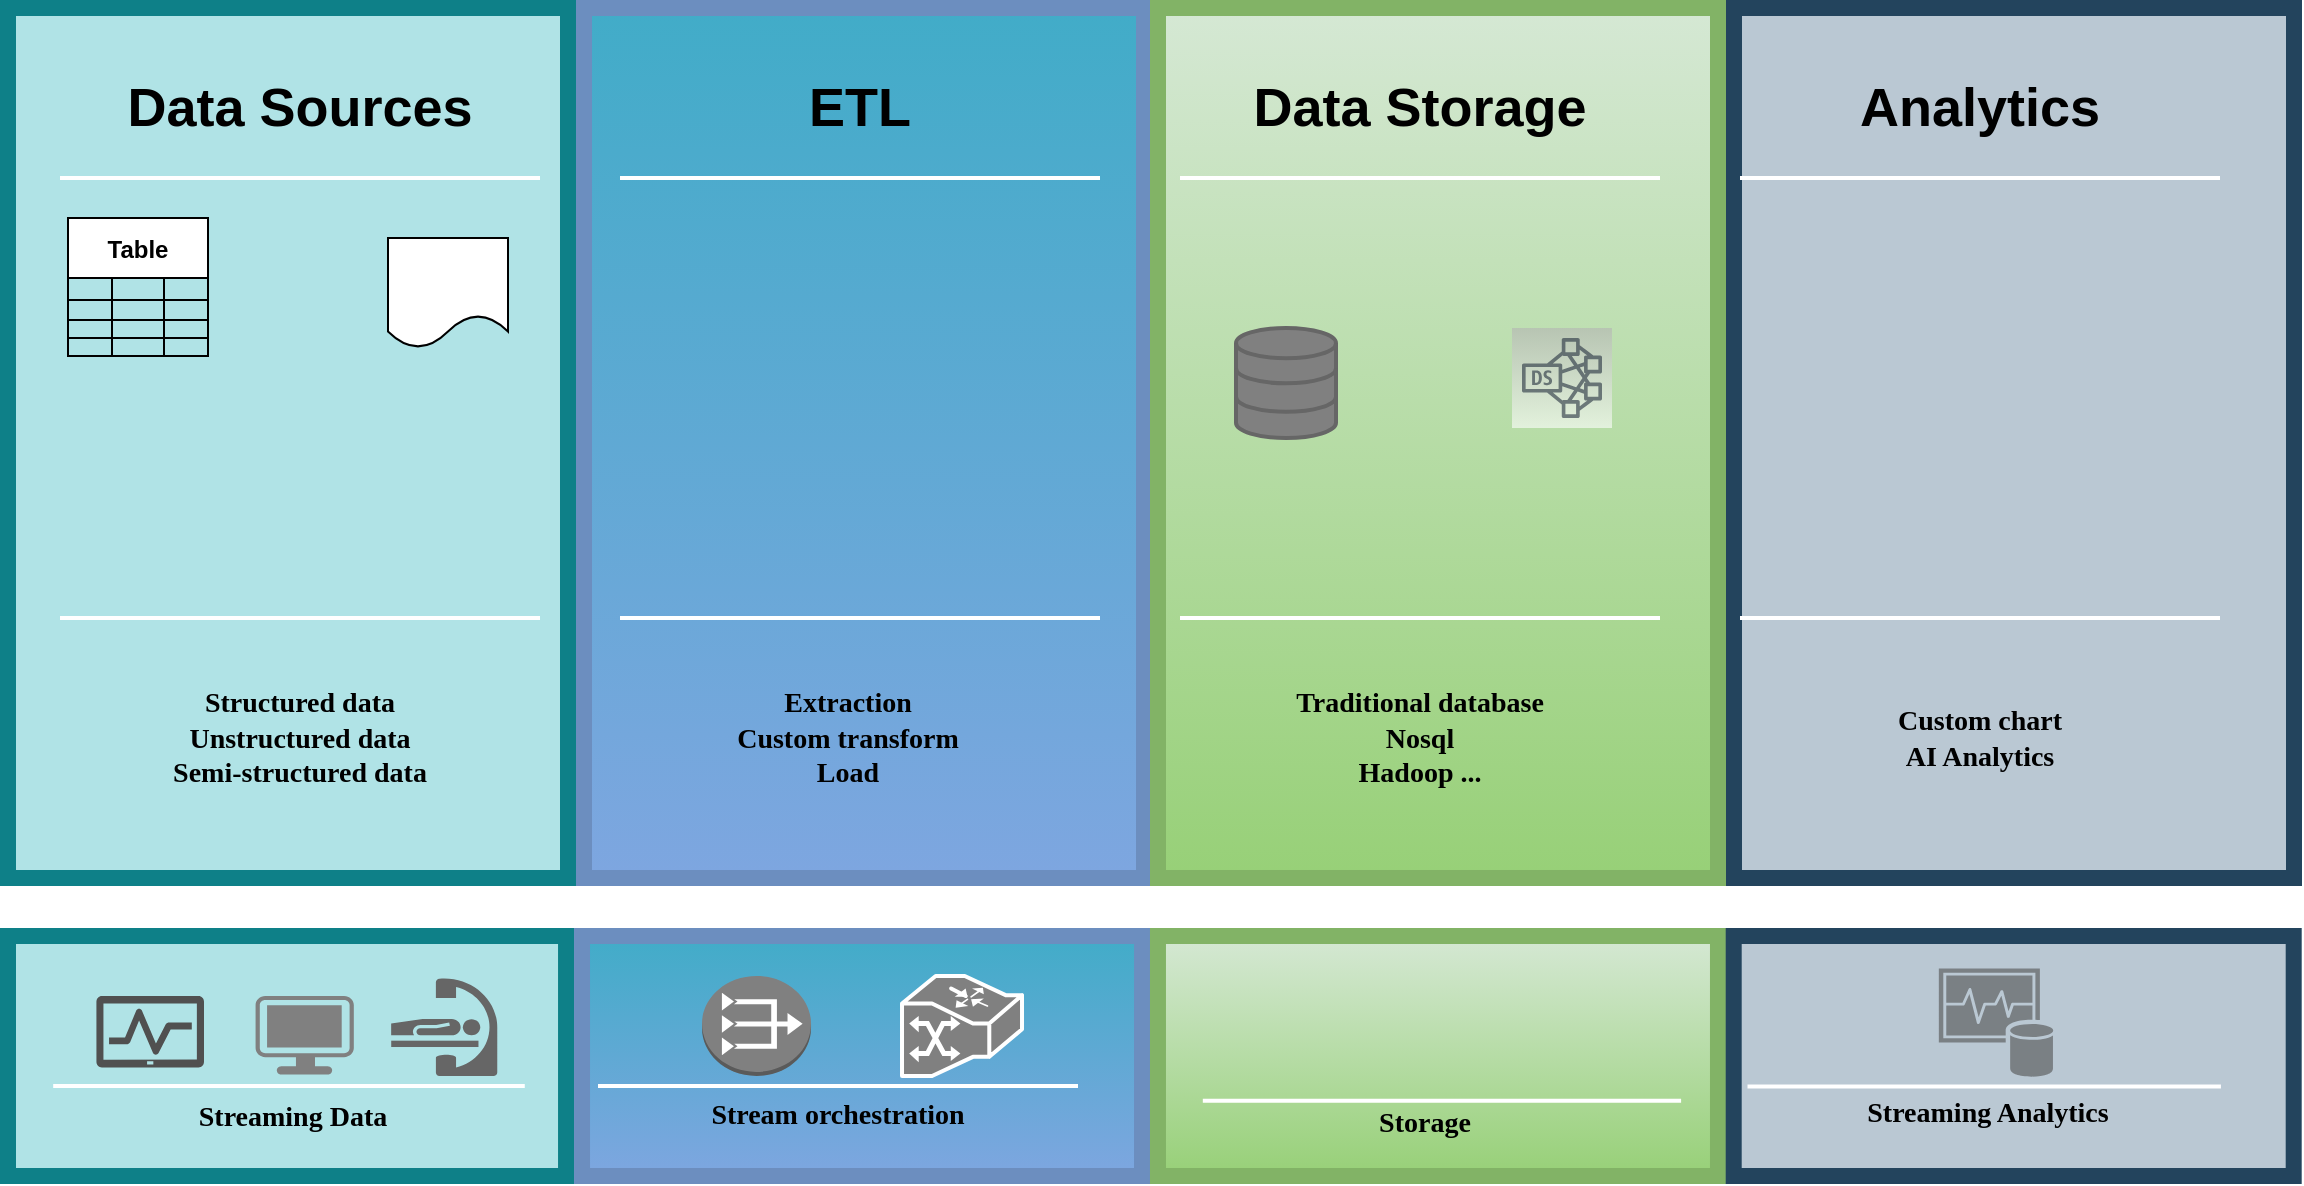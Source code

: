 <mxfile version="14.9.1" type="github">
  <diagram name="Page-1" id="12e1b939-464a-85fe-373e-61e167be1490">
    <mxGraphModel dx="1422" dy="752" grid="1" gridSize="10" guides="1" tooltips="1" connect="1" arrows="1" fold="1" page="1" pageScale="1.5" pageWidth="1169" pageHeight="826" background="none" math="0" shadow="0">
      <root>
        <mxCell id="0" />
        <mxCell id="1" parent="0" />
        <mxCell id="60da8b9f42644d3a-2" value="" style="whiteSpace=wrap;html=1;rounded=0;shadow=0;strokeWidth=8;fontSize=20;align=center;fillColor=#b0e3e6;strokeColor=#0e8088;" parent="1" vertex="1">
          <mxGeometry x="310" y="405" width="280" height="435" as="geometry" />
        </mxCell>
        <mxCell id="60da8b9f42644d3a-3" value="Data Sources" style="text;html=1;strokeColor=none;fillColor=none;align=center;verticalAlign=middle;whiteSpace=wrap;rounded=0;shadow=0;fontSize=27;fontColor=#000000;fontStyle=1" parent="1" vertex="1">
          <mxGeometry x="316" y="425" width="280" height="60" as="geometry" />
        </mxCell>
        <mxCell id="60da8b9f42644d3a-4" value="&lt;font face=&quot;Georgia&quot;&gt;&lt;b&gt;&lt;font color=&quot;#000000&quot;&gt;Structured data&lt;/font&gt;&lt;br&gt;&lt;/b&gt;&lt;/font&gt;&lt;div&gt;&lt;font face=&quot;Georgia&quot;&gt;&lt;b&gt;&lt;font color=&quot;#000000&quot;&gt;Unstructured data&lt;/font&gt; &lt;br&gt;&lt;/b&gt;&lt;/font&gt;&lt;/div&gt;&lt;div&gt;&lt;font face=&quot;Georgia&quot;&gt;&lt;b&gt;&lt;font color=&quot;#000000&quot;&gt;Semi-structured data&lt;/font&gt;&lt;/b&gt;&lt;/font&gt;&lt;/div&gt;" style="text;html=1;strokeColor=none;fillColor=none;align=center;verticalAlign=middle;whiteSpace=wrap;rounded=0;shadow=0;fontSize=14;fontColor=#FFFFFF;" parent="1" vertex="1">
          <mxGeometry x="316" y="725" width="280" height="90" as="geometry" />
        </mxCell>
        <mxCell id="60da8b9f42644d3a-6" value="" style="line;strokeWidth=2;html=1;rounded=0;shadow=0;fontSize=27;align=center;fillColor=none;strokeColor=#FFFFFF;" parent="1" vertex="1">
          <mxGeometry x="336" y="485" width="240" height="10" as="geometry" />
        </mxCell>
        <mxCell id="60da8b9f42644d3a-7" value="" style="line;strokeWidth=2;html=1;rounded=0;shadow=0;fontSize=27;align=center;fillColor=none;strokeColor=#FFFFFF;" parent="1" vertex="1">
          <mxGeometry x="336" y="705" width="240" height="10" as="geometry" />
        </mxCell>
        <mxCell id="60da8b9f42644d3a-17" value="" style="whiteSpace=wrap;html=1;rounded=0;shadow=0;strokeWidth=8;fontSize=20;align=center;fillColor=#41acc8;strokeColor=#6c8ebf;gradientColor=#7ea6e0;" parent="1" vertex="1">
          <mxGeometry x="598" y="405" width="280" height="435" as="geometry" />
        </mxCell>
        <mxCell id="60da8b9f42644d3a-18" value="ETL" style="text;html=1;strokeColor=none;fillColor=none;align=center;verticalAlign=middle;whiteSpace=wrap;rounded=0;shadow=0;fontSize=27;fontColor=#000000;fontStyle=1" parent="1" vertex="1">
          <mxGeometry x="596" y="425" width="280" height="60" as="geometry" />
        </mxCell>
        <mxCell id="60da8b9f42644d3a-20" value="" style="line;strokeWidth=2;html=1;rounded=0;shadow=0;fontSize=27;align=center;fillColor=none;strokeColor=#FFFFFF;" parent="1" vertex="1">
          <mxGeometry x="616" y="485" width="240" height="10" as="geometry" />
        </mxCell>
        <mxCell id="60da8b9f42644d3a-21" value="" style="line;strokeWidth=2;html=1;rounded=0;shadow=0;fontSize=27;align=center;fillColor=none;strokeColor=#FFFFFF;" parent="1" vertex="1">
          <mxGeometry x="616" y="705" width="240" height="10" as="geometry" />
        </mxCell>
        <mxCell id="60da8b9f42644d3a-24" value="" style="whiteSpace=wrap;html=1;rounded=0;shadow=0;strokeWidth=8;fontSize=20;align=center;fillColor=#d5e8d4;strokeColor=#82b366;gradientColor=#97d077;" parent="1" vertex="1">
          <mxGeometry x="885" y="405" width="280" height="435" as="geometry" />
        </mxCell>
        <mxCell id="60da8b9f42644d3a-25" value="Data Storage" style="text;html=1;strokeColor=none;fillColor=none;align=center;verticalAlign=middle;whiteSpace=wrap;rounded=0;shadow=0;fontSize=27;fontColor=#000000;fontStyle=1" parent="1" vertex="1">
          <mxGeometry x="876" y="425" width="280" height="60" as="geometry" />
        </mxCell>
        <mxCell id="60da8b9f42644d3a-27" value="" style="line;strokeWidth=2;html=1;rounded=0;shadow=0;fontSize=27;align=center;fillColor=none;strokeColor=#FFFFFF;" parent="1" vertex="1">
          <mxGeometry x="896" y="485" width="240" height="10" as="geometry" />
        </mxCell>
        <mxCell id="60da8b9f42644d3a-28" value="" style="line;strokeWidth=2;html=1;rounded=0;shadow=0;fontSize=27;align=center;fillColor=none;strokeColor=#FFFFFF;" parent="1" vertex="1">
          <mxGeometry x="896" y="705" width="240" height="10" as="geometry" />
        </mxCell>
        <mxCell id="60da8b9f42644d3a-31" value="" style="whiteSpace=wrap;html=1;rounded=0;shadow=0;strokeWidth=8;fontSize=20;align=center;fillColor=#bac8d3;strokeColor=#23445d;" parent="1" vertex="1">
          <mxGeometry x="1173" y="405" width="280" height="435" as="geometry" />
        </mxCell>
        <mxCell id="60da8b9f42644d3a-32" value="Analytics" style="text;html=1;strokeColor=none;fillColor=none;align=center;verticalAlign=middle;whiteSpace=wrap;rounded=0;shadow=0;fontSize=27;fontColor=#000000;fontStyle=1" parent="1" vertex="1">
          <mxGeometry x="1156" y="425" width="280" height="60" as="geometry" />
        </mxCell>
        <mxCell id="60da8b9f42644d3a-33" value="&lt;div&gt;&lt;font color=&quot;#000000&quot;&gt;&lt;b&gt;&lt;font face=&quot;Georgia&quot;&gt;Custom chart&lt;/font&gt;&lt;/b&gt;&lt;/font&gt;&lt;/div&gt;&lt;div&gt;&lt;b&gt;&lt;font face=&quot;Georgia&quot;&gt;&lt;font color=&quot;#000000&quot;&gt;AI Analytics&lt;/font&gt;&lt;br&gt;&lt;/font&gt;&lt;/b&gt;&lt;/div&gt;" style="text;html=1;strokeColor=none;fillColor=none;align=center;verticalAlign=middle;whiteSpace=wrap;rounded=0;shadow=0;fontSize=14;fontColor=#FFFFFF;" parent="1" vertex="1">
          <mxGeometry x="1156" y="725" width="280" height="90" as="geometry" />
        </mxCell>
        <mxCell id="60da8b9f42644d3a-34" value="" style="line;strokeWidth=2;html=1;rounded=0;shadow=0;fontSize=27;align=center;fillColor=none;strokeColor=#FFFFFF;" parent="1" vertex="1">
          <mxGeometry x="1176" y="485" width="240" height="10" as="geometry" />
        </mxCell>
        <mxCell id="60da8b9f42644d3a-35" value="" style="line;strokeWidth=2;html=1;rounded=0;shadow=0;fontSize=27;align=center;fillColor=none;strokeColor=#FFFFFF;" parent="1" vertex="1">
          <mxGeometry x="1176" y="705" width="240" height="10" as="geometry" />
        </mxCell>
        <mxCell id="_n4vUQhBtcx1B0NC8GrD-14" value="&lt;div&gt;&lt;font color=&quot;#000000&quot;&gt;&lt;b&gt;&lt;font face=&quot;Georgia&quot;&gt;Extraction&lt;br&gt;&lt;/font&gt;&lt;/b&gt;&lt;/font&gt;&lt;/div&gt;&lt;div&gt;&lt;font color=&quot;#000000&quot;&gt;&lt;b&gt;&lt;font face=&quot;Georgia&quot;&gt;Custom transform&lt;/font&gt;&lt;/b&gt;&lt;/font&gt;&lt;/div&gt;&lt;div&gt;&lt;font color=&quot;#000000&quot;&gt;&lt;b&gt;&lt;font face=&quot;Georgia&quot;&gt;Load&lt;/font&gt;&lt;/b&gt;&lt;/font&gt;&lt;br&gt;&lt;/div&gt;" style="text;html=1;strokeColor=none;fillColor=none;align=center;verticalAlign=middle;whiteSpace=wrap;rounded=0;shadow=0;fontSize=14;fontColor=#FFFFFF;" parent="1" vertex="1">
          <mxGeometry x="590" y="725" width="280" height="90" as="geometry" />
        </mxCell>
        <mxCell id="_n4vUQhBtcx1B0NC8GrD-25" value="Table" style="shape=table;startSize=30;container=1;collapsible=0;childLayout=tableLayout;fontStyle=1;align=center;aspect=fixed;" parent="1" vertex="1">
          <mxGeometry x="340" y="510" width="70" height="69" as="geometry" />
        </mxCell>
        <mxCell id="_n4vUQhBtcx1B0NC8GrD-26" value="" style="shape=partialRectangle;html=1;whiteSpace=wrap;collapsible=0;dropTarget=0;pointerEvents=0;fillColor=none;top=0;left=0;bottom=0;right=0;points=[[0,0.5],[1,0.5]];portConstraint=eastwest;" parent="_n4vUQhBtcx1B0NC8GrD-25" vertex="1">
          <mxGeometry y="30" width="70" height="11" as="geometry" />
        </mxCell>
        <mxCell id="_n4vUQhBtcx1B0NC8GrD-27" value="" style="shape=partialRectangle;html=1;whiteSpace=wrap;connectable=0;fillColor=none;top=0;left=0;bottom=0;right=0;overflow=hidden;" parent="_n4vUQhBtcx1B0NC8GrD-26" vertex="1">
          <mxGeometry width="22" height="11" as="geometry" />
        </mxCell>
        <mxCell id="_n4vUQhBtcx1B0NC8GrD-28" value="" style="shape=partialRectangle;html=1;whiteSpace=wrap;connectable=0;fillColor=none;top=0;left=0;bottom=0;right=0;overflow=hidden;" parent="_n4vUQhBtcx1B0NC8GrD-26" vertex="1">
          <mxGeometry x="22" width="26" height="11" as="geometry" />
        </mxCell>
        <mxCell id="_n4vUQhBtcx1B0NC8GrD-29" value="" style="shape=partialRectangle;html=1;whiteSpace=wrap;connectable=0;fillColor=none;top=0;left=0;bottom=0;right=0;overflow=hidden;" parent="_n4vUQhBtcx1B0NC8GrD-26" vertex="1">
          <mxGeometry x="48" width="22" height="11" as="geometry" />
        </mxCell>
        <mxCell id="_n4vUQhBtcx1B0NC8GrD-30" value="" style="shape=partialRectangle;html=1;whiteSpace=wrap;collapsible=0;dropTarget=0;pointerEvents=0;fillColor=none;top=0;left=0;bottom=0;right=0;points=[[0,0.5],[1,0.5]];portConstraint=eastwest;" parent="_n4vUQhBtcx1B0NC8GrD-25" vertex="1">
          <mxGeometry y="41" width="70" height="10" as="geometry" />
        </mxCell>
        <mxCell id="_n4vUQhBtcx1B0NC8GrD-31" value="" style="shape=partialRectangle;html=1;whiteSpace=wrap;connectable=0;fillColor=none;top=0;left=0;bottom=0;right=0;overflow=hidden;" parent="_n4vUQhBtcx1B0NC8GrD-30" vertex="1">
          <mxGeometry width="22" height="10" as="geometry" />
        </mxCell>
        <mxCell id="_n4vUQhBtcx1B0NC8GrD-32" value="" style="shape=partialRectangle;html=1;whiteSpace=wrap;connectable=0;fillColor=none;top=0;left=0;bottom=0;right=0;overflow=hidden;" parent="_n4vUQhBtcx1B0NC8GrD-30" vertex="1">
          <mxGeometry x="22" width="26" height="10" as="geometry" />
        </mxCell>
        <mxCell id="_n4vUQhBtcx1B0NC8GrD-33" value="" style="shape=partialRectangle;html=1;whiteSpace=wrap;connectable=0;fillColor=none;top=0;left=0;bottom=0;right=0;overflow=hidden;" parent="_n4vUQhBtcx1B0NC8GrD-30" vertex="1">
          <mxGeometry x="48" width="22" height="10" as="geometry" />
        </mxCell>
        <mxCell id="_n4vUQhBtcx1B0NC8GrD-34" value="" style="shape=partialRectangle;html=1;whiteSpace=wrap;collapsible=0;dropTarget=0;pointerEvents=0;fillColor=none;top=0;left=0;bottom=0;right=0;points=[[0,0.5],[1,0.5]];portConstraint=eastwest;" parent="_n4vUQhBtcx1B0NC8GrD-25" vertex="1">
          <mxGeometry y="51" width="70" height="9" as="geometry" />
        </mxCell>
        <mxCell id="_n4vUQhBtcx1B0NC8GrD-35" value="" style="shape=partialRectangle;html=1;whiteSpace=wrap;connectable=0;fillColor=none;top=0;left=0;bottom=0;right=0;overflow=hidden;" parent="_n4vUQhBtcx1B0NC8GrD-34" vertex="1">
          <mxGeometry width="22" height="9" as="geometry" />
        </mxCell>
        <mxCell id="_n4vUQhBtcx1B0NC8GrD-36" value="" style="shape=partialRectangle;html=1;whiteSpace=wrap;connectable=0;fillColor=none;top=0;left=0;bottom=0;right=0;overflow=hidden;" parent="_n4vUQhBtcx1B0NC8GrD-34" vertex="1">
          <mxGeometry x="22" width="26" height="9" as="geometry" />
        </mxCell>
        <mxCell id="_n4vUQhBtcx1B0NC8GrD-37" value="" style="shape=partialRectangle;html=1;whiteSpace=wrap;connectable=0;fillColor=none;top=0;left=0;bottom=0;right=0;overflow=hidden;" parent="_n4vUQhBtcx1B0NC8GrD-34" vertex="1">
          <mxGeometry x="48" width="22" height="9" as="geometry" />
        </mxCell>
        <mxCell id="hcTz_RfjsQjMArmlq-sm-9" style="shape=partialRectangle;html=1;whiteSpace=wrap;collapsible=0;dropTarget=0;pointerEvents=0;fillColor=none;top=0;left=0;bottom=0;right=0;points=[[0,0.5],[1,0.5]];portConstraint=eastwest;" vertex="1" parent="_n4vUQhBtcx1B0NC8GrD-25">
          <mxGeometry y="60" width="70" height="9" as="geometry" />
        </mxCell>
        <mxCell id="hcTz_RfjsQjMArmlq-sm-10" style="shape=partialRectangle;html=1;whiteSpace=wrap;connectable=0;fillColor=none;top=0;left=0;bottom=0;right=0;overflow=hidden;" vertex="1" parent="hcTz_RfjsQjMArmlq-sm-9">
          <mxGeometry width="22" height="9" as="geometry" />
        </mxCell>
        <mxCell id="hcTz_RfjsQjMArmlq-sm-11" style="shape=partialRectangle;html=1;whiteSpace=wrap;connectable=0;fillColor=none;top=0;left=0;bottom=0;right=0;overflow=hidden;" vertex="1" parent="hcTz_RfjsQjMArmlq-sm-9">
          <mxGeometry x="22" width="26" height="9" as="geometry" />
        </mxCell>
        <mxCell id="hcTz_RfjsQjMArmlq-sm-12" style="shape=partialRectangle;html=1;whiteSpace=wrap;connectable=0;fillColor=none;top=0;left=0;bottom=0;right=0;overflow=hidden;" vertex="1" parent="hcTz_RfjsQjMArmlq-sm-9">
          <mxGeometry x="48" width="22" height="9" as="geometry" />
        </mxCell>
        <mxCell id="_n4vUQhBtcx1B0NC8GrD-38" value="" style="shape=document;whiteSpace=wrap;html=1;boundedLbl=1;aspect=fixed;" parent="1" vertex="1">
          <mxGeometry x="500" y="520" width="60" height="55" as="geometry" />
        </mxCell>
        <mxCell id="_n4vUQhBtcx1B0NC8GrD-39" value="" style="shape=image;html=1;verticalAlign=top;verticalLabelPosition=bottom;labelBackgroundColor=#ffffff;imageAspect=0;aspect=fixed;image=https://cdn0.iconfinder.com/data/icons/file-61/20/file_json-128.png" parent="1" vertex="1">
          <mxGeometry x="418" y="510" width="70" height="70" as="geometry" />
        </mxCell>
        <mxCell id="_n4vUQhBtcx1B0NC8GrD-40" value="" style="shape=image;html=1;verticalAlign=top;verticalLabelPosition=bottom;labelBackgroundColor=#ffffff;imageAspect=0;aspect=fixed;image=https://cdn4.iconfinder.com/data/icons/documents-42/512/document_file_paper_page-26-128.png" parent="1" vertex="1">
          <mxGeometry x="336" y="583.75" width="85" height="85" as="geometry" />
        </mxCell>
        <mxCell id="_n4vUQhBtcx1B0NC8GrD-41" value="" style="shape=image;html=1;verticalAlign=top;verticalLabelPosition=bottom;labelBackgroundColor=#ffffff;imageAspect=0;aspect=fixed;image=https://cdn3.iconfinder.com/data/icons/logos-brands-3/24/logo_brand_brands_logos_excel-128.png" parent="1" vertex="1">
          <mxGeometry x="428" y="598.25" width="56" height="56" as="geometry" />
        </mxCell>
        <mxCell id="_n4vUQhBtcx1B0NC8GrD-42" value="" style="shape=image;html=1;verticalAlign=top;verticalLabelPosition=bottom;labelBackgroundColor=#ffffff;imageAspect=0;aspect=fixed;image=https://cdn4.iconfinder.com/data/icons/social-media-logos-6/512/68-word-128.png" parent="1" vertex="1">
          <mxGeometry x="500" y="592.5" width="67.5" height="67.5" as="geometry" />
        </mxCell>
        <mxCell id="_n4vUQhBtcx1B0NC8GrD-50" value="" style="shape=image;html=1;verticalAlign=top;verticalLabelPosition=bottom;labelBackgroundColor=#ffffff;imageAspect=0;aspect=fixed;image=https://cdn1.iconfinder.com/data/icons/customicondesign-mini-deepcolour-png/48/Wheels.png;fillColor=#666666;" parent="1" vertex="1">
          <mxGeometry x="675.62" y="545.5" width="108.75" height="108.75" as="geometry" />
        </mxCell>
        <mxCell id="_n4vUQhBtcx1B0NC8GrD-60" value="" style="html=1;verticalLabelPosition=bottom;align=center;labelBackgroundColor=#ffffff;verticalAlign=top;strokeWidth=2;shadow=0;dashed=0;shape=mxgraph.ios7.icons.data;fillColor=#808080;strokeColor=#666666;" parent="1" vertex="1">
          <mxGeometry x="924" y="565" width="50" height="55" as="geometry" />
        </mxCell>
        <mxCell id="_n4vUQhBtcx1B0NC8GrD-77" value="&lt;div&gt;&lt;font color=&quot;#000000&quot;&gt;&lt;b&gt;&lt;font face=&quot;Georgia&quot;&gt;Traditional database&lt;br&gt;&lt;/font&gt;&lt;/b&gt;&lt;/font&gt;&lt;/div&gt;&lt;div&gt;&lt;font color=&quot;#000000&quot;&gt;&lt;b&gt;&lt;font face=&quot;Georgia&quot;&gt;Nosql&lt;/font&gt;&lt;/b&gt;&lt;/font&gt;&lt;/div&gt;&lt;div&gt;&lt;font color=&quot;#000000&quot;&gt;&lt;b&gt;&lt;font face=&quot;Georgia&quot;&gt;Hadoop ...&lt;/font&gt;&lt;/b&gt;&lt;/font&gt;&lt;br&gt;&lt;/div&gt;" style="text;html=1;strokeColor=none;fillColor=none;align=center;verticalAlign=middle;whiteSpace=wrap;rounded=0;shadow=0;fontSize=14;fontColor=#FFFFFF;" parent="1" vertex="1">
          <mxGeometry x="876" y="725" width="280" height="90" as="geometry" />
        </mxCell>
        <mxCell id="hcTz_RfjsQjMArmlq-sm-2" value="" style="outlineConnect=0;fontColor=#232F3E;strokeColor=#232F3E;dashed=0;verticalLabelPosition=bottom;verticalAlign=top;align=center;html=1;fontSize=12;fontStyle=0;aspect=fixed;shape=mxgraph.aws4.resourceIcon;resIcon=mxgraph.aws4.dense_storage_node;sketch=0;shadow=0;opacity=60;gradientColor=#ffffff;fillColor=#B3B3B3;" vertex="1" parent="1">
          <mxGeometry x="1062" y="565" width="50" height="50" as="geometry" />
        </mxCell>
        <mxCell id="hcTz_RfjsQjMArmlq-sm-3" value="" style="shape=image;html=1;verticalAlign=top;verticalLabelPosition=bottom;labelBackgroundColor=#ffffff;imageAspect=0;aspect=fixed;image=https://cdn1.iconfinder.com/data/icons/100-basic-for-user-interface/32/73-files-128.png;fillColor=#E6E6E6;" vertex="1" parent="1">
          <mxGeometry x="993" y="565" width="50" height="50" as="geometry" />
        </mxCell>
        <mxCell id="hcTz_RfjsQjMArmlq-sm-7" value="" style="group" vertex="1" connectable="0" parent="1">
          <mxGeometry x="1193" y="508.5" width="226" height="50" as="geometry" />
        </mxCell>
        <mxCell id="_n4vUQhBtcx1B0NC8GrD-67" value="" style="shape=image;html=1;verticalAlign=top;verticalLabelPosition=bottom;labelBackgroundColor=#ffffff;imageAspect=0;aspect=fixed;image=https://cdn2.iconfinder.com/data/icons/essential-web-4/50/barchart-graph-stat-statistics-summary-128.png;strokeColor=#666666;fillColor=#999999;" parent="hcTz_RfjsQjMArmlq-sm-7" vertex="1">
          <mxGeometry width="50" height="50" as="geometry" />
        </mxCell>
        <mxCell id="_n4vUQhBtcx1B0NC8GrD-68" value="" style="shape=image;html=1;verticalAlign=top;verticalLabelPosition=bottom;labelBackgroundColor=#ffffff;imageAspect=0;aspect=fixed;image=https://cdn1.iconfinder.com/data/icons/free-education-set/33/linechart-128.png;strokeColor=#666666;fillColor=#999999;" parent="hcTz_RfjsQjMArmlq-sm-7" vertex="1">
          <mxGeometry x="86" width="50" height="50" as="geometry" />
        </mxCell>
        <mxCell id="_n4vUQhBtcx1B0NC8GrD-70" value="" style="shape=image;html=1;verticalAlign=top;verticalLabelPosition=bottom;labelBackgroundColor=#ffffff;imageAspect=0;aspect=fixed;image=https://cdn4.iconfinder.com/data/icons/success-filloutline/64/chart-analytics-stocks-increasing-growth-128.png;strokeColor=#666666;fillColor=#999999;" parent="hcTz_RfjsQjMArmlq-sm-7" vertex="1">
          <mxGeometry x="176" width="50" height="50" as="geometry" />
        </mxCell>
        <mxCell id="hcTz_RfjsQjMArmlq-sm-8" value="" style="group" vertex="1" connectable="0" parent="1">
          <mxGeometry x="1195.38" y="586" width="223.62" height="50" as="geometry" />
        </mxCell>
        <mxCell id="_n4vUQhBtcx1B0NC8GrD-71" value="" style="shape=image;html=1;verticalAlign=top;verticalLabelPosition=bottom;labelBackgroundColor=#ffffff;imageAspect=0;aspect=fixed;image=https://cdn2.iconfinder.com/data/icons/app-user-interface-6/48/Dashboard-128.png;strokeColor=#666666;fillColor=#999999;" parent="hcTz_RfjsQjMArmlq-sm-8" vertex="1">
          <mxGeometry width="50" height="50" as="geometry" />
        </mxCell>
        <mxCell id="_n4vUQhBtcx1B0NC8GrD-72" value="" style="shape=image;html=1;verticalAlign=top;verticalLabelPosition=bottom;labelBackgroundColor=#ffffff;imageAspect=0;aspect=fixed;image=https://cdn2.iconfinder.com/data/icons/maternity-and-pregnancy-2/512/366_analytics_processing_dashboard_data_stats_data_management_organization-128.png;strokeColor=#666666;fillColor=#999999;" parent="hcTz_RfjsQjMArmlq-sm-8" vertex="1">
          <mxGeometry x="83.75" width="50" height="50" as="geometry" />
        </mxCell>
        <mxCell id="_n4vUQhBtcx1B0NC8GrD-76" value="" style="shape=image;html=1;verticalAlign=top;verticalLabelPosition=bottom;labelBackgroundColor=#ffffff;imageAspect=0;aspect=fixed;image=https://cdn2.iconfinder.com/data/icons/artificial-intelligence-6/64/ArtificialIntelligence12-128.png;strokeColor=#666666;fillColor=#999999;" parent="hcTz_RfjsQjMArmlq-sm-8" vertex="1">
          <mxGeometry x="173.62" width="50" height="50" as="geometry" />
        </mxCell>
        <mxCell id="hcTz_RfjsQjMArmlq-sm-31" value="" style="shape=image;html=1;verticalAlign=top;verticalLabelPosition=bottom;labelBackgroundColor=#ffffff;imageAspect=0;aspect=fixed;image=https://cdn4.iconfinder.com/data/icons/documents-42/512/document_file_paper_page-26-128.png" vertex="1" parent="1">
          <mxGeometry x="336" y="583.75" width="85" height="85" as="geometry" />
        </mxCell>
        <mxCell id="hcTz_RfjsQjMArmlq-sm-32" value="" style="shape=image;html=1;verticalAlign=top;verticalLabelPosition=bottom;labelBackgroundColor=#ffffff;imageAspect=0;aspect=fixed;image=https://cdn3.iconfinder.com/data/icons/logos-brands-3/24/logo_brand_brands_logos_excel-128.png" vertex="1" parent="1">
          <mxGeometry x="428" y="598.25" width="56" height="56" as="geometry" />
        </mxCell>
        <mxCell id="hcTz_RfjsQjMArmlq-sm-43" value="" style="group" vertex="1" connectable="0" parent="1">
          <mxGeometry x="310" y="869" width="1132" height="120" as="geometry" />
        </mxCell>
        <mxCell id="hcTz_RfjsQjMArmlq-sm-35" value="" style="group" vertex="1" connectable="0" parent="hcTz_RfjsQjMArmlq-sm-43">
          <mxGeometry width="280" height="120" as="geometry" />
        </mxCell>
        <mxCell id="_n4vUQhBtcx1B0NC8GrD-43" value="" style="whiteSpace=wrap;html=1;rounded=0;shadow=0;strokeWidth=8;fontSize=20;align=center;fillColor=#b0e3e6;strokeColor=#0e8088;" parent="hcTz_RfjsQjMArmlq-sm-35" vertex="1">
          <mxGeometry width="279.018" height="120" as="geometry" />
        </mxCell>
        <mxCell id="_n4vUQhBtcx1B0NC8GrD-44" value="&lt;div&gt;&lt;b&gt;&lt;font face=&quot;Tahoma&quot;&gt;Streaming Data&lt;/font&gt;&lt;/b&gt;&lt;/div&gt;&lt;div&gt;&lt;b&gt;&lt;font face=&quot;Tahoma&quot;&gt;&lt;br&gt;&lt;/font&gt;&lt;/b&gt;&lt;/div&gt;" style="text;html=1;strokeColor=none;fillColor=none;align=center;verticalAlign=middle;whiteSpace=wrap;rounded=0;shadow=0;fontSize=14;fontColor=#000000;" parent="hcTz_RfjsQjMArmlq-sm-35" vertex="1">
          <mxGeometry x="4.912" y="84" width="275.088" height="30" as="geometry" />
        </mxCell>
        <mxCell id="hcTz_RfjsQjMArmlq-sm-33" value="" style="group" vertex="1" connectable="0" parent="hcTz_RfjsQjMArmlq-sm-35">
          <mxGeometry x="22.596" y="20" width="235.789" height="60" as="geometry" />
        </mxCell>
        <mxCell id="_n4vUQhBtcx1B0NC8GrD-45" value="" style="line;strokeWidth=2;html=1;rounded=0;shadow=0;fontSize=27;align=center;fillColor=none;strokeColor=#FFFFFF;" parent="hcTz_RfjsQjMArmlq-sm-33" vertex="1">
          <mxGeometry y="50" width="235.789" height="10" as="geometry" />
        </mxCell>
        <mxCell id="_n4vUQhBtcx1B0NC8GrD-46" value="" style="pointerEvents=1;shadow=0;dashed=0;html=1;strokeColor=none;labelPosition=center;verticalLabelPosition=bottom;verticalAlign=top;align=center;fillColor=#505050;shape=mxgraph.mscae.intune.device_health" parent="hcTz_RfjsQjMArmlq-sm-33" vertex="1">
          <mxGeometry x="21.614" y="10" width="53.789" height="35.75" as="geometry" />
        </mxCell>
        <mxCell id="_n4vUQhBtcx1B0NC8GrD-48" value="" style="points=[[0.03,0.03,0],[0.5,0,0],[0.97,0.03,0],[1,0.4,0],[0.97,0.745,0],[0.5,1,0],[0.03,0.745,0],[0,0.4,0]];verticalLabelPosition=bottom;html=1;verticalAlign=top;aspect=fixed;align=center;pointerEvents=1;shape=mxgraph.cisco19.workstation;strokeColor=none;fillColor=#808080;" parent="hcTz_RfjsQjMArmlq-sm-33" vertex="1">
          <mxGeometry x="101.193" y="10" width="49.123" height="39.298" as="geometry" />
        </mxCell>
        <mxCell id="_n4vUQhBtcx1B0NC8GrD-49" value="" style="shape=mxgraph.signs.healthcare.cath_lab;html=1;pointerEvents=1;strokeColor=none;verticalLabelPosition=bottom;verticalAlign=top;align=center;fillColor=#666666;" parent="hcTz_RfjsQjMArmlq-sm-33" vertex="1">
          <mxGeometry x="168.982" width="53.053" height="50" as="geometry" />
        </mxCell>
        <mxCell id="hcTz_RfjsQjMArmlq-sm-36" value="" style="group" vertex="1" connectable="0" parent="hcTz_RfjsQjMArmlq-sm-43">
          <mxGeometry x="275" width="280" height="120" as="geometry" />
        </mxCell>
        <mxCell id="_n4vUQhBtcx1B0NC8GrD-51" value="" style="whiteSpace=wrap;html=1;rounded=0;shadow=0;strokeWidth=8;fontSize=20;align=center;fillColor=#41acc8;strokeColor=#6c8ebf;gradientColor=#7ea6e0;" parent="hcTz_RfjsQjMArmlq-sm-36" vertex="1">
          <mxGeometry x="12.01" width="280" height="120" as="geometry" />
        </mxCell>
        <mxCell id="_n4vUQhBtcx1B0NC8GrD-52" value="&lt;font face=&quot;Georgia&quot;&gt;&lt;b&gt;Stream orchestration&lt;/b&gt;&lt;/font&gt;" style="text;html=1;strokeColor=none;fillColor=none;align=center;verticalAlign=middle;whiteSpace=wrap;rounded=0;shadow=0;fontSize=14;fontColor=#000000;" parent="hcTz_RfjsQjMArmlq-sm-36" vertex="1">
          <mxGeometry y="74" width="280" height="30" as="geometry" />
        </mxCell>
        <mxCell id="_n4vUQhBtcx1B0NC8GrD-53" value="" style="line;strokeWidth=2;html=1;rounded=0;shadow=0;fontSize=27;align=center;fillColor=none;strokeColor=#FFFFFF;" parent="hcTz_RfjsQjMArmlq-sm-36" vertex="1">
          <mxGeometry x="20" y="70" width="240" height="10" as="geometry" />
        </mxCell>
        <mxCell id="_n4vUQhBtcx1B0NC8GrD-54" value="" style="outlineConnect=0;dashed=0;verticalLabelPosition=bottom;verticalAlign=top;align=center;html=1;shape=mxgraph.aws3.vpc_nat_gateway;gradientColor=none;fillColor=#808080;" parent="hcTz_RfjsQjMArmlq-sm-36" vertex="1">
          <mxGeometry x="72.01" y="20" width="54.5" height="50" as="geometry" />
        </mxCell>
        <mxCell id="_n4vUQhBtcx1B0NC8GrD-55" value="" style="shape=mxgraph.cisco.misc.ip_dsl;html=1;pointerEvents=1;dashed=0;strokeColor=#ffffff;strokeWidth=2;verticalLabelPosition=bottom;verticalAlign=top;align=center;outlineConnect=0;fillColor=#808080;" parent="hcTz_RfjsQjMArmlq-sm-36" vertex="1">
          <mxGeometry x="172.01" y="20" width="60" height="50" as="geometry" />
        </mxCell>
        <mxCell id="hcTz_RfjsQjMArmlq-sm-40" value="" style="group" vertex="1" connectable="0" parent="hcTz_RfjsQjMArmlq-sm-43">
          <mxGeometry x="571" width="280" height="120" as="geometry" />
        </mxCell>
        <mxCell id="_n4vUQhBtcx1B0NC8GrD-56" value="" style="whiteSpace=wrap;html=1;rounded=0;shadow=0;strokeWidth=8;fontSize=20;align=center;fillColor=#d5e8d4;strokeColor=#82b366;gradientColor=#97d077;" parent="hcTz_RfjsQjMArmlq-sm-40" vertex="1">
          <mxGeometry x="3.986" width="280" height="120" as="geometry" />
        </mxCell>
        <mxCell id="_n4vUQhBtcx1B0NC8GrD-61" value="&lt;b&gt;&lt;font face=&quot;Georgia&quot;&gt;Storage&lt;/font&gt;&lt;/b&gt;" style="text;html=1;strokeColor=none;fillColor=none;align=center;verticalAlign=middle;whiteSpace=wrap;rounded=0;shadow=0;fontSize=14;fontColor=#000000;" parent="hcTz_RfjsQjMArmlq-sm-40" vertex="1">
          <mxGeometry x="-1.99" y="77.751" width="279.004" height="29.691" as="geometry" />
        </mxCell>
        <mxCell id="_n4vUQhBtcx1B0NC8GrD-62" value="" style="line;strokeWidth=2;html=1;rounded=0;shadow=0;fontSize=27;align=center;fillColor=none;strokeColor=#FFFFFF;" parent="hcTz_RfjsQjMArmlq-sm-40" vertex="1">
          <mxGeometry x="26.406" y="77.411" width="239.146" height="9.897" as="geometry" />
        </mxCell>
        <mxCell id="hcTz_RfjsQjMArmlq-sm-5" value="" style="shape=image;html=1;verticalAlign=top;verticalLabelPosition=bottom;labelBackgroundColor=#ffffff;imageAspect=0;aspect=fixed;image=https://cdn2.iconfinder.com/data/icons/maternity-and-pregnancy-2/512/370_database_data_architecture_infographics_monitoring_data_management_organization-128.png;shadow=0;sketch=0;fillColor=#B3B3B3;gradientColor=#ffffff;opacity=60;" vertex="1" parent="hcTz_RfjsQjMArmlq-sm-40">
          <mxGeometry x="98.8" width="77.414" height="77.414" as="geometry" />
        </mxCell>
        <mxCell id="hcTz_RfjsQjMArmlq-sm-41" value="" style="group" vertex="1" connectable="0" parent="hcTz_RfjsQjMArmlq-sm-43">
          <mxGeometry x="852" width="280" height="120" as="geometry" />
        </mxCell>
        <mxCell id="_n4vUQhBtcx1B0NC8GrD-57" value="" style="whiteSpace=wrap;html=1;rounded=0;shadow=0;strokeWidth=8;fontSize=20;align=center;fillColor=#bac8d3;strokeColor=#23445d;" parent="hcTz_RfjsQjMArmlq-sm-41" vertex="1">
          <mxGeometry x="10.849" width="280" height="120" as="geometry" />
        </mxCell>
        <mxCell id="_n4vUQhBtcx1B0NC8GrD-63" value="&lt;font face=&quot;Georgia&quot;&gt;&lt;b&gt;Streaming Analytics&lt;/b&gt;&lt;/font&gt;" style="text;html=1;strokeColor=none;fillColor=none;align=center;verticalAlign=middle;whiteSpace=wrap;rounded=0;shadow=0;fontSize=14;fontColor=#000000;" parent="hcTz_RfjsQjMArmlq-sm-41" vertex="1">
          <mxGeometry y="73.412" width="276.151" height="28.235" as="geometry" />
        </mxCell>
        <mxCell id="_n4vUQhBtcx1B0NC8GrD-64" value="" style="line;strokeWidth=2;html=1;rounded=0;shadow=0;fontSize=27;align=center;fillColor=none;strokeColor=#FFFFFF;" parent="hcTz_RfjsQjMArmlq-sm-41" vertex="1">
          <mxGeometry x="17.753" y="70.588" width="236.701" height="9.412" as="geometry" />
        </mxCell>
        <mxCell id="hcTz_RfjsQjMArmlq-sm-4" value="" style="shadow=0;dashed=0;html=1;strokeColor=none;fillColor=#505050;labelPosition=center;verticalLabelPosition=bottom;verticalAlign=top;outlineConnect=0;align=center;shape=mxgraph.office.databases.monitoring_store;sketch=0;opacity=60;" vertex="1" parent="hcTz_RfjsQjMArmlq-sm-41">
          <mxGeometry x="113.419" y="16.235" width="57.203" height="54.588" as="geometry" />
        </mxCell>
      </root>
    </mxGraphModel>
  </diagram>
</mxfile>

